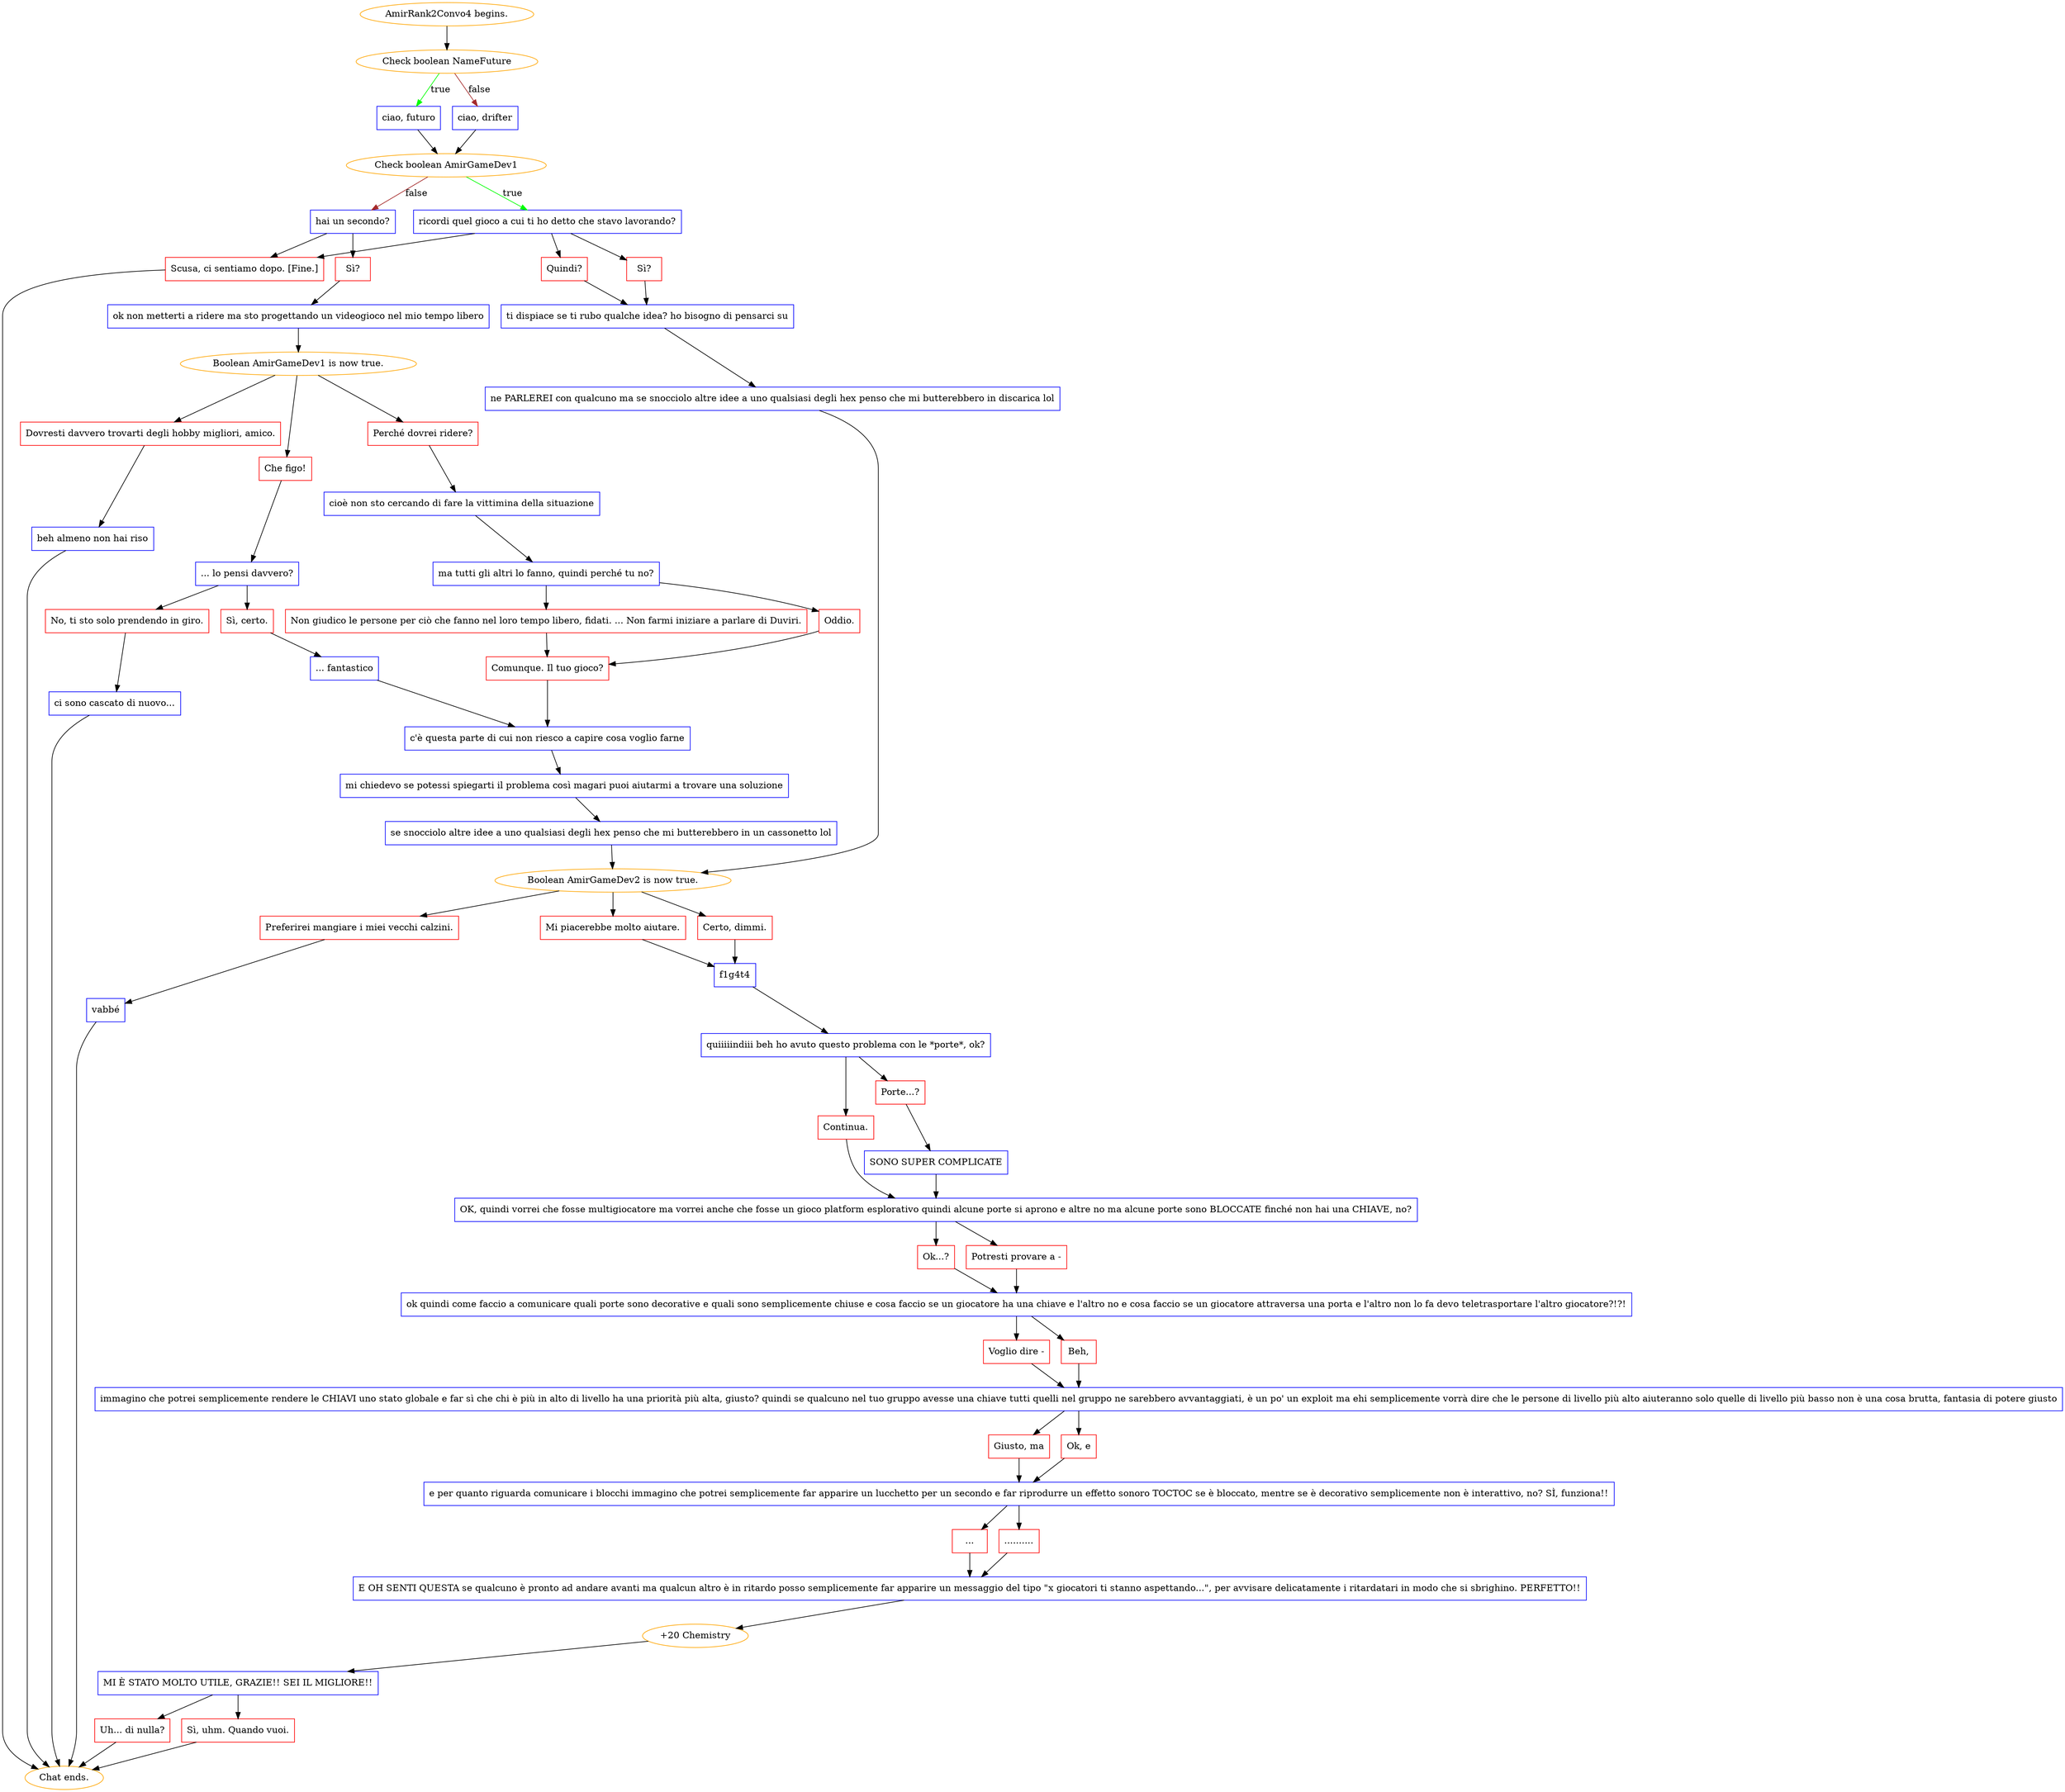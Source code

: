 digraph {
	"AmirRank2Convo4 begins." [color=orange];
		"AmirRank2Convo4 begins." -> j2869518003;
	j2869518003 [label="Check boolean NameFuture",color=orange];
		j2869518003 -> j3147291385 [label=true,color=green];
		j2869518003 -> j1693631540 [label=false,color=brown];
	j3147291385 [label="ciao, futuro",shape=box,color=blue];
		j3147291385 -> j2018510108;
	j1693631540 [label="ciao, drifter",shape=box,color=blue];
		j1693631540 -> j2018510108;
	j2018510108 [label="Check boolean AmirGameDev1",color=orange];
		j2018510108 -> j781896123 [label=true,color=green];
		j2018510108 -> j827528932 [label=false,color=brown];
	j781896123 [label="ricordi quel gioco a cui ti ho detto che stavo lavorando?",shape=box,color=blue];
		j781896123 -> j1557491217;
		j781896123 -> j3273245811;
		j781896123 -> j416209490;
	j827528932 [label="hai un secondo?",shape=box,color=blue];
		j827528932 -> j4222435655;
		j827528932 -> j416209490;
	j1557491217 [label="Sì?",shape=box,color=red];
		j1557491217 -> j3712194405;
	j3273245811 [label="Quindi?",shape=box,color=red];
		j3273245811 -> j3712194405;
	j416209490 [label="Scusa, ci sentiamo dopo. [Fine.]",shape=box,color=red];
		j416209490 -> "Chat ends.";
	j4222435655 [label="Sì?",shape=box,color=red];
		j4222435655 -> j2510105303;
	j3712194405 [label="ti dispiace se ti rubo qualche idea? ho bisogno di pensarci su",shape=box,color=blue];
		j3712194405 -> j1920611858;
	"Chat ends." [color=orange];
	j2510105303 [label="ok non metterti a ridere ma sto progettando un videogioco nel mio tempo libero",shape=box,color=blue];
		j2510105303 -> j2989036929;
	j1920611858 [label="ne PARLEREI con qualcuno ma se snocciolo altre idee a uno qualsiasi degli hex penso che mi butterebbero in discarica lol",shape=box,color=blue];
		j1920611858 -> j3333534167;
	j2989036929 [label="Boolean AmirGameDev1 is now true.",color=orange];
		j2989036929 -> j134714371;
		j2989036929 -> j72899690;
		j2989036929 -> j2765776491;
	j3333534167 [label="Boolean AmirGameDev2 is now true.",color=orange];
		j3333534167 -> j507269818;
		j3333534167 -> j3560034165;
		j3333534167 -> j4168991186;
	j134714371 [label="Che figo!",shape=box,color=red];
		j134714371 -> j2082975432;
	j72899690 [label="Perché dovrei ridere?",shape=box,color=red];
		j72899690 -> j789587877;
	j2765776491 [label="Dovresti davvero trovarti degli hobby migliori, amico.",shape=box,color=red];
		j2765776491 -> j3483448901;
	j507269818 [label="Mi piacerebbe molto aiutare.",shape=box,color=red];
		j507269818 -> j3043376654;
	j3560034165 [label="Certo, dimmi.",shape=box,color=red];
		j3560034165 -> j3043376654;
	j4168991186 [label="Preferirei mangiare i miei vecchi calzini.",shape=box,color=red];
		j4168991186 -> j355067385;
	j2082975432 [label="... lo pensi davvero?",shape=box,color=blue];
		j2082975432 -> j1630981067;
		j2082975432 -> j144184968;
	j789587877 [label="cioè non sto cercando di fare la vittimina della situazione",shape=box,color=blue];
		j789587877 -> j929297988;
	j3483448901 [label="beh almeno non hai riso",shape=box,color=blue];
		j3483448901 -> "Chat ends.";
	j3043376654 [label="f1g4t4",shape=box,color=blue];
		j3043376654 -> j1925122698;
	j355067385 [label="vabbé",shape=box,color=blue];
		j355067385 -> "Chat ends.";
	j1630981067 [label="Sì, certo.",shape=box,color=red];
		j1630981067 -> j1184050224;
	j144184968 [label="No, ti sto solo prendendo in giro.",shape=box,color=red];
		j144184968 -> j2468758318;
	j929297988 [label="ma tutti gli altri lo fanno, quindi perché tu no?",shape=box,color=blue];
		j929297988 -> j755025593;
		j929297988 -> j1099969091;
	j1925122698 [label="quiiiiindiii beh ho avuto questo problema con le *porte*, ok?",shape=box,color=blue];
		j1925122698 -> j1202576543;
		j1925122698 -> j1869312416;
	j1184050224 [label="... fantastico",shape=box,color=blue];
		j1184050224 -> j3410829563;
	j2468758318 [label="ci sono cascato di nuovo...",shape=box,color=blue];
		j2468758318 -> "Chat ends.";
	j755025593 [label="Non giudico le persone per ciò che fanno nel loro tempo libero, fidati. ... Non farmi iniziare a parlare di Duviri.",shape=box,color=red];
		j755025593 -> j3856726126;
	j1099969091 [label="Oddio.",shape=box,color=red];
		j1099969091 -> j3856726126;
	j1202576543 [label="Continua.",shape=box,color=red];
		j1202576543 -> j14307006;
	j1869312416 [label="Porte...?",shape=box,color=red];
		j1869312416 -> j4252711586;
	j3410829563 [label="c'è questa parte di cui non riesco a capire cosa voglio farne",shape=box,color=blue];
		j3410829563 -> j3508718525;
	j3856726126 [label="Comunque. Il tuo gioco?",shape=box,color=red];
		j3856726126 -> j3410829563;
	j14307006 [label="OK, quindi vorrei che fosse multigiocatore ma vorrei anche che fosse un gioco platform esplorativo quindi alcune porte si aprono e altre no ma alcune porte sono BLOCCATE finché non hai una CHIAVE, no?",shape=box,color=blue];
		j14307006 -> j4192722154;
		j14307006 -> j320128450;
	j4252711586 [label="SONO SUPER COMPLICATE",shape=box,color=blue];
		j4252711586 -> j14307006;
	j3508718525 [label="mi chiedevo se potessi spiegarti il ​​problema così magari puoi aiutarmi a trovare una soluzione",shape=box,color=blue];
		j3508718525 -> j156091292;
	j4192722154 [label="Ok...?",shape=box,color=red];
		j4192722154 -> j686009868;
	j320128450 [label="Potresti provare a -",shape=box,color=red];
		j320128450 -> j686009868;
	j156091292 [label="se snocciolo altre idee a uno qualsiasi degli hex penso che mi butterebbero in un cassonetto lol",shape=box,color=blue];
		j156091292 -> j3333534167;
	j686009868 [label="ok quindi come faccio a comunicare quali porte sono decorative e quali sono semplicemente chiuse e cosa faccio se un giocatore ha una chiave e l'altro no e cosa faccio se un giocatore attraversa una porta e l'altro non lo fa devo teletrasportare l'altro giocatore?!?!",shape=box,color=blue];
		j686009868 -> j3940214368;
		j686009868 -> j3074576693;
	j3940214368 [label="Voglio dire -",shape=box,color=red];
		j3940214368 -> j1244637219;
	j3074576693 [label="Beh,",shape=box,color=red];
		j3074576693 -> j1244637219;
	j1244637219 [label="immagino che potrei semplicemente rendere le CHIAVI uno stato globale e far sì che chi è più in alto di livello ha una priorità più alta, giusto? quindi se qualcuno nel tuo gruppo avesse una chiave tutti quelli nel gruppo ne sarebbero avvantaggiati, è un po' un exploit ma ehi semplicemente vorrà dire che le persone di livello più alto aiuteranno solo quelle di livello più basso non è una cosa brutta, fantasia di potere giusto",shape=box,color=blue];
		j1244637219 -> j2300267253;
		j1244637219 -> j2415910688;
	j2300267253 [label="Giusto, ma",shape=box,color=red];
		j2300267253 -> j3084915875;
	j2415910688 [label="Ok, e",shape=box,color=red];
		j2415910688 -> j3084915875;
	j3084915875 [label="e per quanto riguarda comunicare i blocchi immagino che potrei semplicemente far apparire un lucchetto per un secondo e far riprodurre un effetto sonoro TOCTOC se è bloccato, mentre se è decorativo semplicemente non è interattivo, no? SÌ, funziona!!",shape=box,color=blue];
		j3084915875 -> j3673319729;
		j3084915875 -> j996559134;
	j3673319729 [label="...",shape=box,color=red];
		j3673319729 -> j3735714302;
	j996559134 [label="..........",shape=box,color=red];
		j996559134 -> j3735714302;
	j3735714302 [label="E OH SENTI QUESTA se qualcuno è pronto ad andare avanti ma qualcun altro è in ritardo posso semplicemente far apparire un messaggio del tipo \"x giocatori ti stanno aspettando...\", per avvisare delicatamente i ritardatari in modo che si sbrighino. PERFETTO!!",shape=box,color=blue];
		j3735714302 -> j2177724044;
	j2177724044 [label="+20 Chemistry",color=orange];
		j2177724044 -> j1379942497;
	j1379942497 [label="MI È STATO MOLTO UTILE, GRAZIE!! SEI IL MIGLIORE!!",shape=box,color=blue];
		j1379942497 -> j1137471581;
		j1379942497 -> j370345582;
	j1137471581 [label="Uh... di nulla?",shape=box,color=red];
		j1137471581 -> "Chat ends.";
	j370345582 [label="Sì, uhm. Quando vuoi.",shape=box,color=red];
		j370345582 -> "Chat ends.";
}